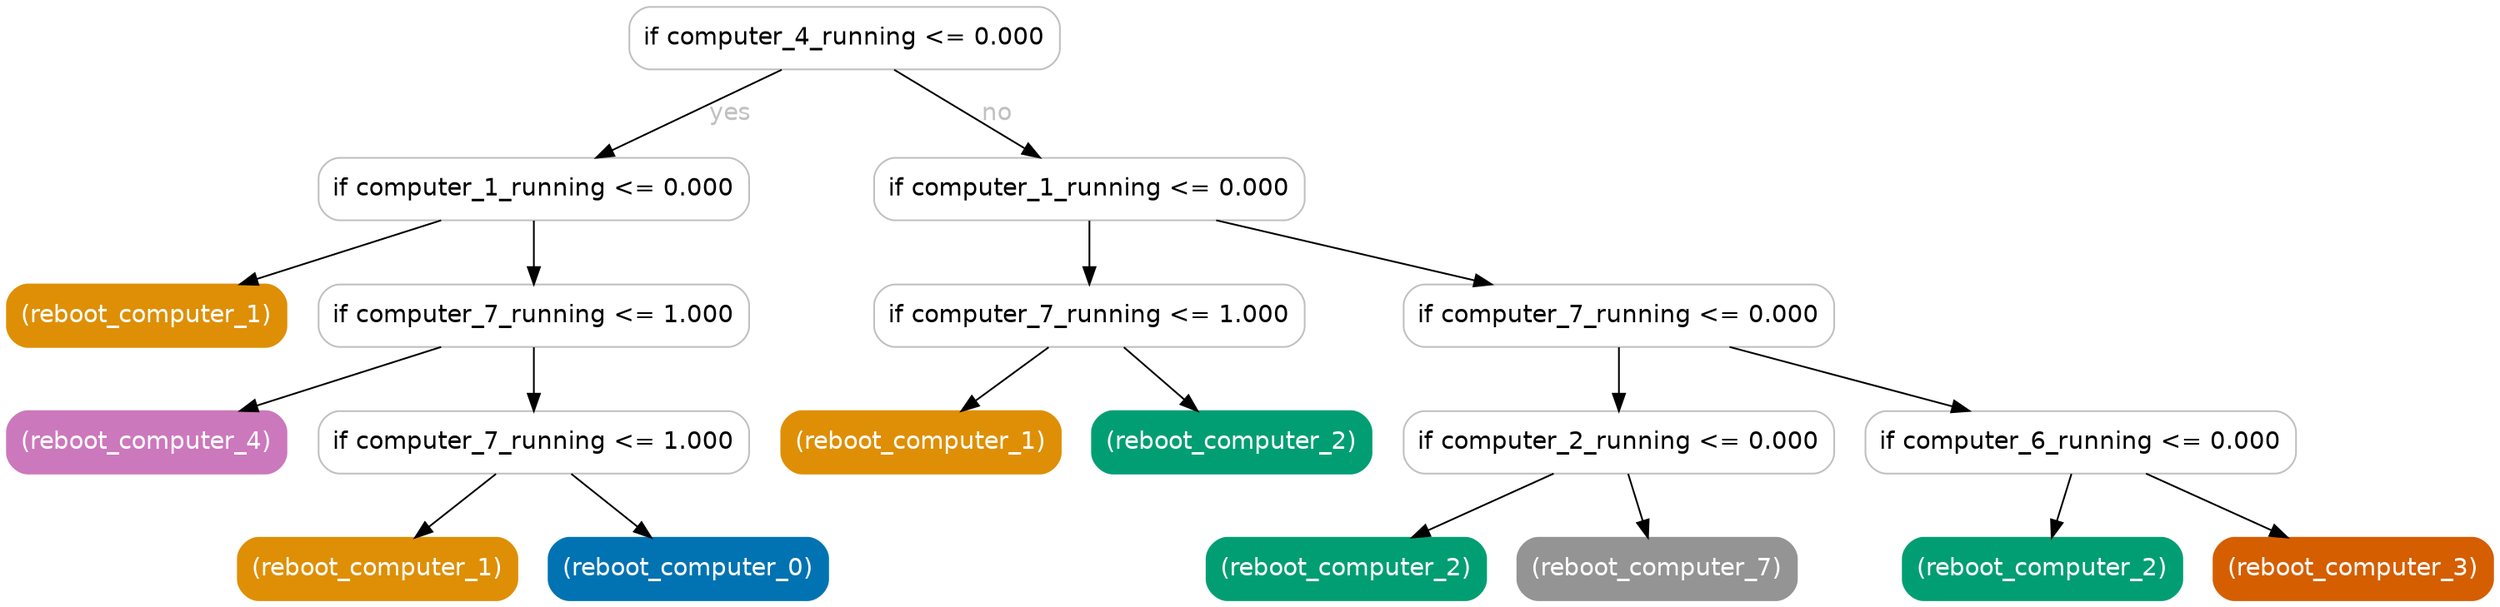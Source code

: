 digraph Tree {
	graph [bb="0,0,1432,342"];
	node [color=gray,
		fillcolor=white,
		fontname=helvetica,
		label="\N",
		shape=box,
		style="filled, rounded"
	];
	edge [fontname=helvetica];
	0	[height=0.5,
		label="if computer_4_running <= 0.000",
		pos="482.5,324",
		width=3.4444];
	1	[height=0.5,
		label="if computer_1_running <= 0.000",
		pos="303.5,237",
		width=3.4444];
	0 -> 1	[fontcolor=gray,
		label=yes,
		lp="417,280.5",
		pos="e,339.36,255.03 446.28,305.8 418.04,292.39 378.68,273.7 348.43,259.34"];
	8	[height=0.5,
		label="if computer_1_running <= 0.000",
		pos="623.5,237",
		width=3.4444];
	0 -> 8	[fontcolor=gray,
		label=no,
		lp="570.5,280.5",
		pos="e,595.01,255.18 511.03,305.8 532.73,292.72 562.75,274.62 586.32,260.41"];
	2	[color="#de8f05",
		fillcolor="#de8f05",
		fontcolor=white,
		height=0.5,
		label="(reboot_computer_1)",
		pos="80.5,164",
		width=2.2361];
	1 -> 2	[fontcolor=gray,
		pos="e,134.25,182.11 250.09,218.99 218.19,208.84 177.49,195.88 143.96,185.2"];
	3	[height=0.5,
		label="if computer_7_running <= 1.000",
		pos="303.5,164",
		width=3.4444];
	1 -> 3	[fontcolor=gray,
		pos="e,303.5,182.03 303.5,218.81 303.5,210.79 303.5,201.05 303.5,192.07"];
	4	[color="#cc78bc",
		fillcolor="#cc78bc",
		fontcolor=white,
		height=0.5,
		label="(reboot_computer_4)",
		pos="80.5,91",
		width=2.2361];
	3 -> 4	[fontcolor=gray,
		pos="e,134.25,109.11 250.09,145.99 218.19,135.84 177.49,122.88 143.96,112.2"];
	5	[height=0.5,
		label="if computer_7_running <= 1.000",
		pos="303.5,91",
		width=3.4444];
	3 -> 5	[fontcolor=gray,
		pos="e,303.5,109.03 303.5,145.81 303.5,137.79 303.5,128.05 303.5,119.07"];
	6	[color="#de8f05",
		fillcolor="#de8f05",
		fontcolor=white,
		height=0.5,
		label="(reboot_computer_1)",
		pos="213.5,18",
		width=2.2361];
	5 -> 6	[fontcolor=gray,
		pos="e,235.09,36.029 281.71,72.813 270.11,63.656 255.66,52.26 243.06,42.316"];
	7	[color="#0173b2",
		fillcolor="#0173b2",
		fontcolor=white,
		height=0.5,
		label="(reboot_computer_0)",
		pos="392.5,18",
		width=2.2361];
	5 -> 7	[fontcolor=gray,
		pos="e,371.15,36.029 325.04,72.813 336.52,63.656 350.81,52.26 363.27,42.316"];
	9	[height=0.5,
		label="if computer_7_running <= 1.000",
		pos="623.5,164",
		width=3.4444];
	8 -> 9	[fontcolor=gray,
		pos="e,623.5,182.03 623.5,218.81 623.5,210.79 623.5,201.05 623.5,192.07"];
	12	[height=0.5,
		label="if computer_7_running <= 0.000",
		pos="928.5,164",
		width=3.4444];
	8 -> 12	[fontcolor=gray,
		pos="e,855.25,182.05 696.56,218.99 741.39,208.56 798.93,195.16 845.49,184.32"];
	10	[color="#de8f05",
		fillcolor="#de8f05",
		fontcolor=white,
		height=0.5,
		label="(reboot_computer_1)",
		pos="526.5,91",
		width=2.2361];
	9 -> 10	[fontcolor=gray,
		pos="e,549.76,109.03 600.02,145.81 587.39,136.57 571.64,125.04 557.97,115.03"];
	11	[color="#029e73",
		fillcolor="#029e73",
		fontcolor=white,
		height=0.5,
		label="(reboot_computer_2)",
		pos="705.5,91",
		width=2.2361];
	9 -> 11	[fontcolor=gray,
		pos="e,685.83,109.03 643.35,145.81 653.83,136.74 666.84,125.48 678.24,115.6"];
	13	[height=0.5,
		label="if computer_2_running <= 0.000",
		pos="928.5,91",
		width=3.4444];
	12 -> 13	[fontcolor=gray,
		pos="e,928.5,109.03 928.5,145.81 928.5,137.79 928.5,128.05 928.5,119.07"];
	16	[height=0.5,
		label="if computer_6_running <= 0.000",
		pos="1194.5,91",
		width=3.4444];
	12 -> 16	[fontcolor=gray,
		pos="e,1130.4,109.11 992.21,145.99 1030.8,135.68 1080.3,122.49 1120.6,111.72"];
	14	[color="#029e73",
		fillcolor="#029e73",
		fontcolor=white,
		height=0.5,
		label="(reboot_computer_2)",
		pos="771.5,18",
		width=2.2361];
	13 -> 14	[fontcolor=gray,
		pos="e,809.34,36.114 890.89,72.994 869.21,63.186 841.74,50.766 818.62,40.311"];
	15	[color="#949494",
		fillcolor="#949494",
		fontcolor=white,
		height=0.5,
		label="(reboot_computer_7)",
		pos="950.5,18",
		width=2.2361];
	13 -> 15	[fontcolor=gray,
		pos="e,945.22,36.029 933.83,72.813 936.34,64.702 939.4,54.836 942.2,45.777"];
	17	[color="#029e73",
		fillcolor="#029e73",
		fontcolor=white,
		height=0.5,
		label="(reboot_computer_2)",
		pos="1172.5,18",
		width=2.2361];
	16 -> 17	[fontcolor=gray,
		pos="e,1177.8,36.029 1189.2,72.813 1186.7,64.702 1183.6,54.836 1180.8,45.777"];
	18	[color="#d55e00",
		fillcolor="#d55e00",
		fontcolor=white,
		height=0.5,
		label="(reboot_computer_3)",
		pos="1351.5,18",
		width=2.2361];
	16 -> 18	[fontcolor=gray,
		pos="e,1313.7,36.114 1232.1,72.994 1253.8,63.186 1281.3,50.766 1304.4,40.311"];
}
